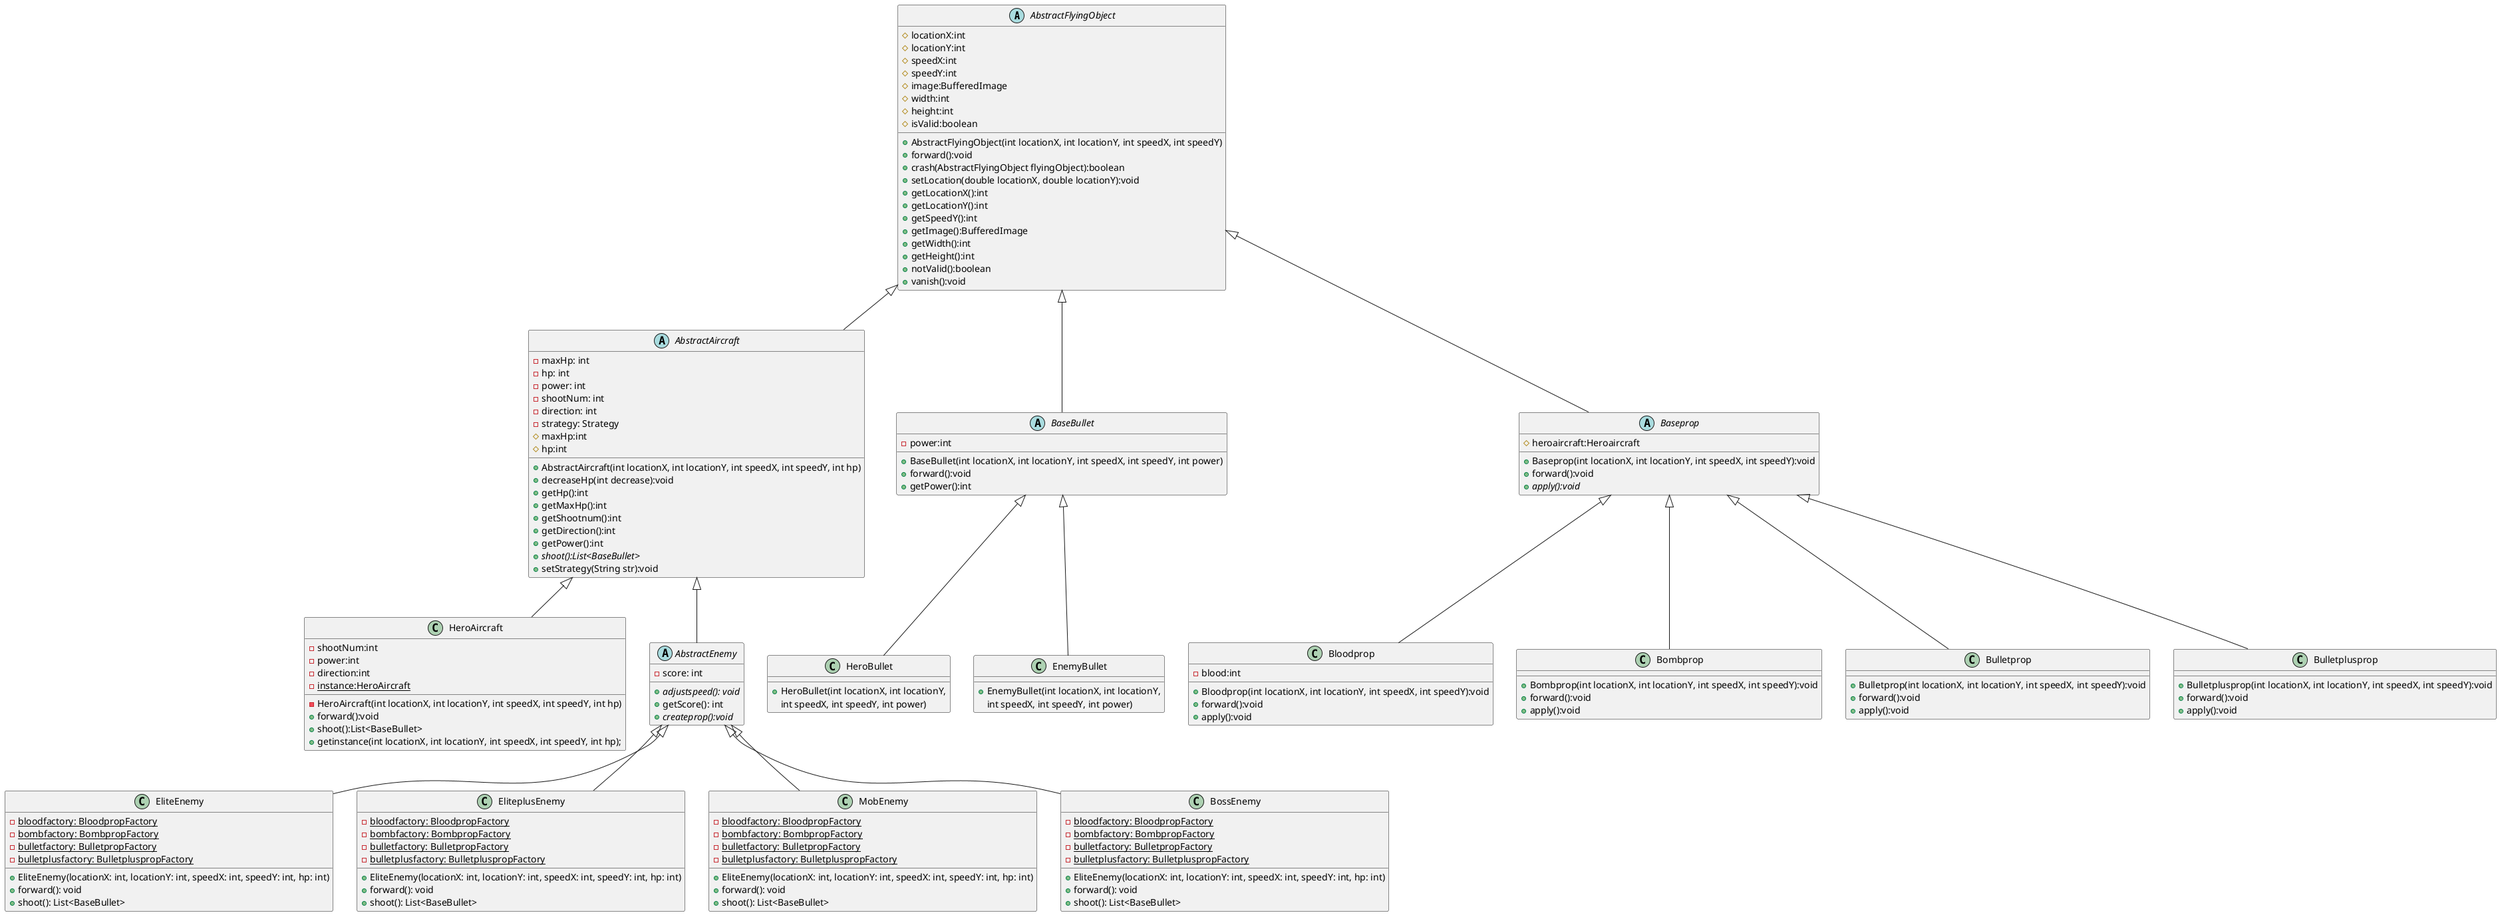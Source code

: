 @startuml
'https://plantuml.com/class-diagram

abstract class AbstractFlyingObject
{
    # locationX:int
    # locationY:int
    # speedX:int
    # speedY:int
    # image:BufferedImage
    # width:int
    # height:int
    # isValid:boolean

    + AbstractFlyingObject(int locationX, int locationY, int speedX, int speedY)
    + forward():void
    + crash(AbstractFlyingObject flyingObject):boolean
    + setLocation(double locationX, double locationY):void
    + getLocationX():int
    + getLocationY():int
    + getSpeedY():int
    + getImage():BufferedImage
    + getWidth():int
    + getHeight():int
    + notValid():boolean
    + vanish():void
}
abstract class AbstractAircraft
{
	-maxHp: int
        -hp: int
        -power: int
        -shootNum: int
        -direction: int
        -strategy: Strategy
    	# maxHp:int
        # hp:int
        + AbstractAircraft(int locationX, int locationY, int speedX, int speedY, int hp)
        + decreaseHp(int decrease):void
        + getHp():int
        + getMaxHp():int
        + getShootnum():int
        +getDirection():int
        + getPower():int
        + {abstract} shoot():List<BaseBullet>
        + setStrategy(String str):void
 }


class HeroAircraft extends AbstractAircraft{
    - shootNum:int
    - power:int
    - direction:int
    -{static}instance:HeroAircraft
    - HeroAircraft(int locationX, int locationY, int speedX, int speedY, int hp)
    + forward():void
    + shoot():List<BaseBullet>
    +getinstance(int locationX, int locationY, int speedX, int speedY, int hp);
}




abstract class AbstractEnemy extends AbstractAircraft {
  - score: int
  + {abstract}adjustspeed(): void
  + getScore(): int
  + {abstract} createprop():void
}
class EliteEnemy extends AbstractEnemy {
    -{static}bloodfactory: BloodpropFactory
    -{static}bombfactory: BombpropFactory
    -{static}bulletfactory: BulletpropFactory
    -{static}bulletplusfactory: BulletpluspropFactory
  + EliteEnemy(locationX: int, locationY: int, speedX: int, speedY: int, hp: int)
  + forward(): void
  + shoot(): List<BaseBullet>
}
class EliteplusEnemy extends AbstractEnemy {
    -{static}bloodfactory: BloodpropFactory
    -{static}bombfactory: BombpropFactory
    -{static}bulletfactory: BulletpropFactory
    -{static}bulletplusfactory: BulletpluspropFactory
  + EliteEnemy(locationX: int, locationY: int, speedX: int, speedY: int, hp: int)
  + forward(): void
  + shoot(): List<BaseBullet>
}
class MobEnemy extends AbstractEnemy {
    -{static}bloodfactory: BloodpropFactory
    -{static}bombfactory: BombpropFactory
    -{static}bulletfactory: BulletpropFactory
    -{static}bulletplusfactory: BulletpluspropFactory
  + EliteEnemy(locationX: int, locationY: int, speedX: int, speedY: int, hp: int)
  + forward(): void
  + shoot(): List<BaseBullet>
}

class BossEnemy extends AbstractEnemy{
-{static}bloodfactory: BloodpropFactory
    -{static}bombfactory: BombpropFactory
    -{static}bulletfactory: BulletpropFactory
    -{static}bulletplusfactory: BulletpluspropFactory
  + EliteEnemy(locationX: int, locationY: int, speedX: int, speedY: int, hp: int)
  + forward(): void
  + shoot(): List<BaseBullet>
}
abstract class BaseBullet
{
    - power:int
    + BaseBullet(int locationX, int locationY, int speedX, int speedY, int power)
    + forward():void
	+ getPower():int
}
class HeroBullet {
    + HeroBullet(int locationX, int locationY,
     int speedX, int speedY, int power)
}

class EnemyBullet {
    + EnemyBullet(int locationX, int locationY,
     int speedX, int speedY, int power)
}

abstract class Baseprop {
#heroaircraft:Heroaircraft
+Baseprop(int locationX, int locationY, int speedX, int speedY):void
+forward():void
+{abstract}apply():void
}


class Bloodprop {
- blood:int
+Bloodprop(int locationX, int locationY, int speedX, int speedY):void
+forward():void
+apply():void
}

class  Bombprop {
+ Bombprop(int locationX, int locationY, int speedX, int speedY):void
+forward():void
+apply():void
}


class  Bulletprop  {
+  Bulletprop(int locationX, int locationY, int speedX, int speedY):void
+forward():void
+apply():void
}

class  Bulletplusprop extends Baseprop{
+  Bulletplusprop(int locationX, int locationY, int speedX, int speedY):void
+forward():void
+apply():void
}

AbstractFlyingObject <|-- Baseprop
Baseprop <|-- Bloodprop
Baseprop <|-- Bombprop
Baseprop <|-- Bulletprop
BaseBullet <|-- HeroBullet
BaseBullet <|-- EnemyBullet

AbstractFlyingObject <|-- AbstractAircraft
AbstractFlyingObject <|-- BaseBullet

@enduml